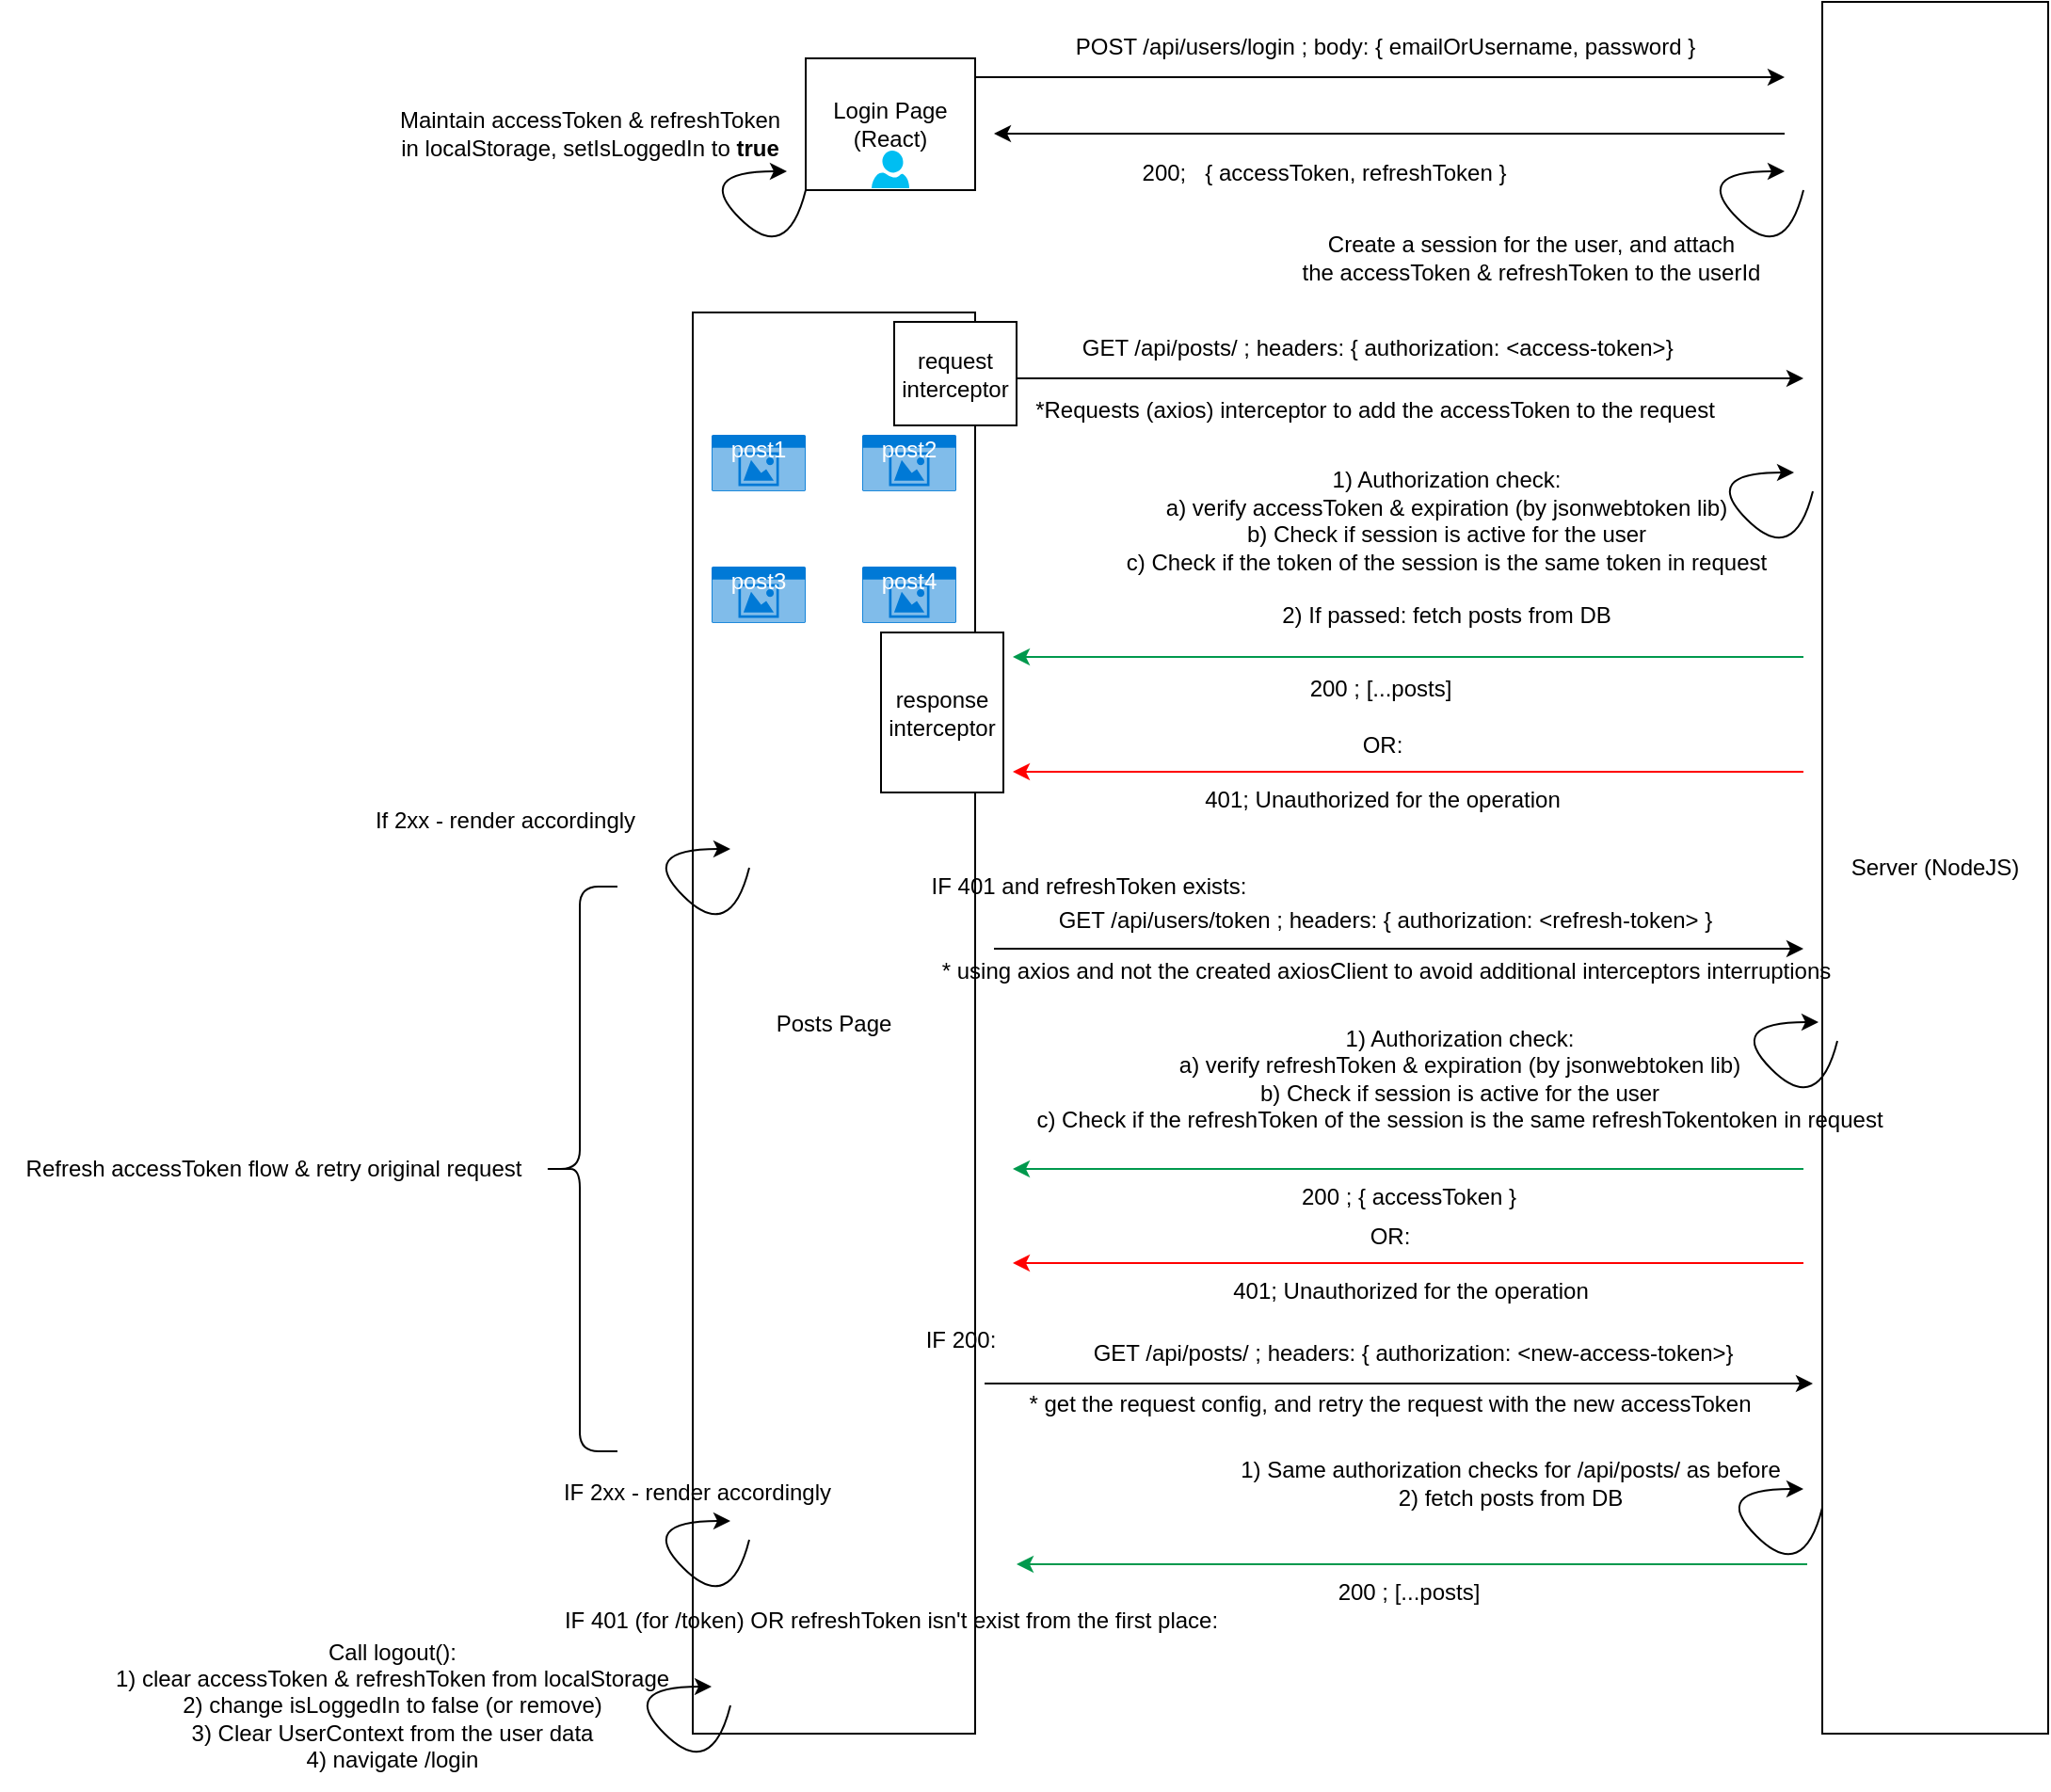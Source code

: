 <mxfile version="25.0.1">
  <diagram name="Page-1" id="VJIYKCG4yKYRIgBNnobJ">
    <mxGraphModel dx="2156" dy="743" grid="1" gridSize="10" guides="1" tooltips="1" connect="1" arrows="1" fold="1" page="1" pageScale="1" pageWidth="850" pageHeight="1100" math="0" shadow="0">
      <root>
        <mxCell id="0" />
        <mxCell id="1" parent="0" />
        <mxCell id="m2Ox1YH5aae0PAB40wfN-1" value="Login Page (React)" style="rounded=0;whiteSpace=wrap;html=1;" vertex="1" parent="1">
          <mxGeometry x="120" y="110" width="90" height="70" as="geometry" />
        </mxCell>
        <mxCell id="m2Ox1YH5aae0PAB40wfN-2" value="" style="verticalLabelPosition=bottom;html=1;verticalAlign=top;align=center;strokeColor=none;fillColor=#00BEF2;shape=mxgraph.azure.user;" vertex="1" parent="1">
          <mxGeometry x="155" y="159" width="20" height="20" as="geometry" />
        </mxCell>
        <mxCell id="m2Ox1YH5aae0PAB40wfN-3" value="" style="endArrow=classic;html=1;rounded=0;" edge="1" parent="1">
          <mxGeometry width="50" height="50" relative="1" as="geometry">
            <mxPoint x="210" y="120" as="sourcePoint" />
            <mxPoint x="640" y="120" as="targetPoint" />
          </mxGeometry>
        </mxCell>
        <mxCell id="m2Ox1YH5aae0PAB40wfN-4" value="POST /api/users/login ; body: { emailOrUsername, password }" style="text;html=1;align=center;verticalAlign=middle;whiteSpace=wrap;rounded=0;" vertex="1" parent="1">
          <mxGeometry x="258" y="89" width="340" height="30" as="geometry" />
        </mxCell>
        <mxCell id="m2Ox1YH5aae0PAB40wfN-7" value="Server (NodeJS)" style="rounded=0;whiteSpace=wrap;html=1;" vertex="1" parent="1">
          <mxGeometry x="660" y="80" width="120" height="920" as="geometry" />
        </mxCell>
        <mxCell id="m2Ox1YH5aae0PAB40wfN-8" value="" style="endArrow=classic;html=1;rounded=0;" edge="1" parent="1">
          <mxGeometry width="50" height="50" relative="1" as="geometry">
            <mxPoint x="640" y="150" as="sourcePoint" />
            <mxPoint x="220" y="150" as="targetPoint" />
          </mxGeometry>
        </mxCell>
        <mxCell id="m2Ox1YH5aae0PAB40wfN-9" value="200;&amp;nbsp; &amp;nbsp;{ accessToken, refreshToken }" style="text;html=1;align=center;verticalAlign=middle;resizable=0;points=[];autosize=1;strokeColor=none;fillColor=none;" vertex="1" parent="1">
          <mxGeometry x="285" y="156" width="220" height="30" as="geometry" />
        </mxCell>
        <mxCell id="m2Ox1YH5aae0PAB40wfN-10" value="" style="curved=1;endArrow=classic;html=1;rounded=0;" edge="1" parent="1">
          <mxGeometry width="50" height="50" relative="1" as="geometry">
            <mxPoint x="120" y="180" as="sourcePoint" />
            <mxPoint x="110" y="170" as="targetPoint" />
            <Array as="points">
              <mxPoint x="110" y="220" />
              <mxPoint x="60" y="170" />
            </Array>
          </mxGeometry>
        </mxCell>
        <mxCell id="m2Ox1YH5aae0PAB40wfN-11" value="Maintain accessToken &amp;amp; refreshToken&lt;div&gt;in localStorage, setIsLoggedIn to &lt;b&gt;true&lt;/b&gt;&lt;/div&gt;" style="text;html=1;align=center;verticalAlign=middle;resizable=0;points=[];autosize=1;strokeColor=none;fillColor=none;" vertex="1" parent="1">
          <mxGeometry x="-110" y="130" width="230" height="40" as="geometry" />
        </mxCell>
        <mxCell id="m2Ox1YH5aae0PAB40wfN-12" value="" style="curved=1;endArrow=classic;html=1;rounded=0;" edge="1" parent="1">
          <mxGeometry width="50" height="50" relative="1" as="geometry">
            <mxPoint x="650" y="180" as="sourcePoint" />
            <mxPoint x="640" y="170" as="targetPoint" />
            <Array as="points">
              <mxPoint x="640" y="220" />
              <mxPoint x="590" y="170" />
            </Array>
          </mxGeometry>
        </mxCell>
        <mxCell id="m2Ox1YH5aae0PAB40wfN-13" value="Create a session for the user, and attach&lt;div&gt;the accessToken &amp;amp; refreshToken to the userId&lt;/div&gt;" style="text;html=1;align=center;verticalAlign=middle;resizable=0;points=[];autosize=1;strokeColor=none;fillColor=none;" vertex="1" parent="1">
          <mxGeometry x="370" y="196" width="270" height="40" as="geometry" />
        </mxCell>
        <mxCell id="m2Ox1YH5aae0PAB40wfN-15" value="Posts Page" style="rounded=0;whiteSpace=wrap;html=1;" vertex="1" parent="1">
          <mxGeometry x="60" y="245" width="150" height="755" as="geometry" />
        </mxCell>
        <mxCell id="m2Ox1YH5aae0PAB40wfN-17" value="post1" style="html=1;whiteSpace=wrap;strokeColor=none;fillColor=#0079D6;labelPosition=center;verticalLabelPosition=middle;verticalAlign=top;align=center;fontSize=12;outlineConnect=0;spacingTop=-6;fontColor=#FFFFFF;sketch=0;shape=mxgraph.sitemap.photo;" vertex="1" parent="1">
          <mxGeometry x="70" y="310" width="50" height="30" as="geometry" />
        </mxCell>
        <mxCell id="m2Ox1YH5aae0PAB40wfN-18" value="post2" style="html=1;whiteSpace=wrap;strokeColor=none;fillColor=#0079D6;labelPosition=center;verticalLabelPosition=middle;verticalAlign=top;align=center;fontSize=12;outlineConnect=0;spacingTop=-6;fontColor=#FFFFFF;sketch=0;shape=mxgraph.sitemap.photo;" vertex="1" parent="1">
          <mxGeometry x="150" y="310" width="50" height="30" as="geometry" />
        </mxCell>
        <mxCell id="m2Ox1YH5aae0PAB40wfN-19" value="" style="endArrow=classic;html=1;rounded=0;" edge="1" parent="1">
          <mxGeometry width="50" height="50" relative="1" as="geometry">
            <mxPoint x="210" y="280" as="sourcePoint" />
            <mxPoint x="650" y="280" as="targetPoint" />
          </mxGeometry>
        </mxCell>
        <mxCell id="m2Ox1YH5aae0PAB40wfN-20" value="GET /api/posts/ ; headers: { authorization: &amp;lt;access-token&amp;gt;}&amp;nbsp;" style="text;html=1;align=center;verticalAlign=middle;resizable=0;points=[];autosize=1;strokeColor=none;fillColor=none;" vertex="1" parent="1">
          <mxGeometry x="255" y="249" width="340" height="30" as="geometry" />
        </mxCell>
        <mxCell id="m2Ox1YH5aae0PAB40wfN-21" value="*Requests (axios) interceptor to add the accessToken to the request" style="text;html=1;align=center;verticalAlign=middle;resizable=0;points=[];autosize=1;strokeColor=none;fillColor=none;" vertex="1" parent="1">
          <mxGeometry x="232" y="281.5" width="380" height="30" as="geometry" />
        </mxCell>
        <mxCell id="m2Ox1YH5aae0PAB40wfN-22" value="" style="curved=1;endArrow=classic;html=1;rounded=0;" edge="1" parent="1">
          <mxGeometry width="50" height="50" relative="1" as="geometry">
            <mxPoint x="655" y="340" as="sourcePoint" />
            <mxPoint x="645" y="330" as="targetPoint" />
            <Array as="points">
              <mxPoint x="645" y="380" />
              <mxPoint x="595" y="330" />
            </Array>
          </mxGeometry>
        </mxCell>
        <mxCell id="m2Ox1YH5aae0PAB40wfN-23" value="1) Authorization check:&lt;div&gt;a) verify accessToken &amp;amp; expiration (by jsonwebtoken lib)&lt;/div&gt;&lt;div&gt;b) Check if session is active for the user&lt;/div&gt;&lt;div&gt;c) Check if the token of the session is the same token in request&lt;/div&gt;&lt;div&gt;&lt;br&gt;&lt;/div&gt;&lt;div&gt;2) If passed: fetch posts from DB&lt;/div&gt;" style="text;html=1;align=center;verticalAlign=middle;resizable=0;points=[];autosize=1;strokeColor=none;fillColor=none;" vertex="1" parent="1">
          <mxGeometry x="280" y="320" width="360" height="100" as="geometry" />
        </mxCell>
        <mxCell id="m2Ox1YH5aae0PAB40wfN-24" value="" style="endArrow=classic;html=1;rounded=0;strokeColor=#00994D;" edge="1" parent="1">
          <mxGeometry width="50" height="50" relative="1" as="geometry">
            <mxPoint x="650" y="428" as="sourcePoint" />
            <mxPoint x="230" y="428" as="targetPoint" />
          </mxGeometry>
        </mxCell>
        <mxCell id="m2Ox1YH5aae0PAB40wfN-25" value="200 ; [...posts]" style="text;html=1;align=center;verticalAlign=middle;resizable=0;points=[];autosize=1;strokeColor=none;fillColor=none;" vertex="1" parent="1">
          <mxGeometry x="375" y="430" width="100" height="30" as="geometry" />
        </mxCell>
        <mxCell id="m2Ox1YH5aae0PAB40wfN-26" value="" style="endArrow=classic;html=1;rounded=0;strokeColor=#FF0000;" edge="1" parent="1">
          <mxGeometry width="50" height="50" relative="1" as="geometry">
            <mxPoint x="650" y="489" as="sourcePoint" />
            <mxPoint x="230" y="489" as="targetPoint" />
          </mxGeometry>
        </mxCell>
        <mxCell id="m2Ox1YH5aae0PAB40wfN-27" value="401; Unauthorized for the operation" style="text;html=1;align=center;verticalAlign=middle;resizable=0;points=[];autosize=1;strokeColor=none;fillColor=none;" vertex="1" parent="1">
          <mxGeometry x="321" y="489" width="210" height="30" as="geometry" />
        </mxCell>
        <mxCell id="m2Ox1YH5aae0PAB40wfN-28" value="OR:" style="text;html=1;align=center;verticalAlign=middle;resizable=0;points=[];autosize=1;strokeColor=none;fillColor=none;" vertex="1" parent="1">
          <mxGeometry x="406" y="460" width="40" height="30" as="geometry" />
        </mxCell>
        <mxCell id="m2Ox1YH5aae0PAB40wfN-30" value="post3" style="html=1;whiteSpace=wrap;strokeColor=none;fillColor=#0079D6;labelPosition=center;verticalLabelPosition=middle;verticalAlign=top;align=center;fontSize=12;outlineConnect=0;spacingTop=-6;fontColor=#FFFFFF;sketch=0;shape=mxgraph.sitemap.photo;" vertex="1" parent="1">
          <mxGeometry x="70" y="380" width="50" height="30" as="geometry" />
        </mxCell>
        <mxCell id="m2Ox1YH5aae0PAB40wfN-31" value="post4" style="html=1;whiteSpace=wrap;strokeColor=none;fillColor=#0079D6;labelPosition=center;verticalLabelPosition=middle;verticalAlign=top;align=center;fontSize=12;outlineConnect=0;spacingTop=-6;fontColor=#FFFFFF;sketch=0;shape=mxgraph.sitemap.photo;" vertex="1" parent="1">
          <mxGeometry x="150" y="380" width="50" height="30" as="geometry" />
        </mxCell>
        <mxCell id="m2Ox1YH5aae0PAB40wfN-32" value="" style="curved=1;endArrow=classic;html=1;rounded=0;" edge="1" parent="1">
          <mxGeometry width="50" height="50" relative="1" as="geometry">
            <mxPoint x="90" y="540" as="sourcePoint" />
            <mxPoint x="80" y="530" as="targetPoint" />
            <Array as="points">
              <mxPoint x="80" y="580" />
              <mxPoint x="30" y="530" />
            </Array>
          </mxGeometry>
        </mxCell>
        <mxCell id="m2Ox1YH5aae0PAB40wfN-33" value="If 2xx - render accordingly" style="text;html=1;align=center;verticalAlign=middle;resizable=0;points=[];autosize=1;strokeColor=none;fillColor=none;" vertex="1" parent="1">
          <mxGeometry x="-120" y="500" width="160" height="30" as="geometry" />
        </mxCell>
        <mxCell id="m2Ox1YH5aae0PAB40wfN-34" value="IF 401 and&lt;span style=&quot;background-color: initial;&quot;&gt;&amp;nbsp;refreshToken exists:&lt;/span&gt;" style="text;html=1;align=center;verticalAlign=middle;resizable=0;points=[];autosize=1;strokeColor=none;fillColor=none;" vertex="1" parent="1">
          <mxGeometry x="175" y="535" width="190" height="30" as="geometry" />
        </mxCell>
        <mxCell id="m2Ox1YH5aae0PAB40wfN-35" value="" style="endArrow=classic;html=1;rounded=0;" edge="1" parent="1">
          <mxGeometry width="50" height="50" relative="1" as="geometry">
            <mxPoint x="220" y="583" as="sourcePoint" />
            <mxPoint x="650" y="583" as="targetPoint" />
          </mxGeometry>
        </mxCell>
        <mxCell id="m2Ox1YH5aae0PAB40wfN-40" value="GET /api/users/token ; headers: { authorization: &amp;lt;refresh-token&amp;gt; }" style="text;html=1;align=center;verticalAlign=middle;whiteSpace=wrap;rounded=0;" vertex="1" parent="1">
          <mxGeometry x="244" y="553" width="368" height="30" as="geometry" />
        </mxCell>
        <mxCell id="m2Ox1YH5aae0PAB40wfN-41" value="* using axios and not the created axiosClient to avoid additional interceptors interruptions" style="text;html=1;align=center;verticalAlign=middle;resizable=0;points=[];autosize=1;strokeColor=none;fillColor=none;" vertex="1" parent="1">
          <mxGeometry x="178" y="580" width="500" height="30" as="geometry" />
        </mxCell>
        <mxCell id="m2Ox1YH5aae0PAB40wfN-42" value="" style="curved=1;endArrow=classic;html=1;rounded=0;" edge="1" parent="1">
          <mxGeometry width="50" height="50" relative="1" as="geometry">
            <mxPoint x="668" y="632" as="sourcePoint" />
            <mxPoint x="658" y="622" as="targetPoint" />
            <Array as="points">
              <mxPoint x="658" y="672" />
              <mxPoint x="608" y="622" />
            </Array>
          </mxGeometry>
        </mxCell>
        <mxCell id="m2Ox1YH5aae0PAB40wfN-43" value="1) Authorization check:&lt;div&gt;a) verify refreshToken &amp;amp; expiration (by jsonwebtoken lib)&lt;/div&gt;&lt;div&gt;b) Check if session is active for the user&lt;/div&gt;&lt;div&gt;c) Check if the refreshToken of the session is the same refreshTokentoken in request&lt;/div&gt;" style="text;html=1;align=center;verticalAlign=middle;resizable=0;points=[];autosize=1;strokeColor=none;fillColor=none;" vertex="1" parent="1">
          <mxGeometry x="232" y="617" width="470" height="70" as="geometry" />
        </mxCell>
        <mxCell id="m2Ox1YH5aae0PAB40wfN-45" value="" style="endArrow=classic;html=1;rounded=0;strokeColor=#00994D;" edge="1" parent="1">
          <mxGeometry width="50" height="50" relative="1" as="geometry">
            <mxPoint x="650" y="700" as="sourcePoint" />
            <mxPoint x="230" y="700" as="targetPoint" />
          </mxGeometry>
        </mxCell>
        <mxCell id="m2Ox1YH5aae0PAB40wfN-46" value="200 ; { accessToken }" style="text;html=1;align=center;verticalAlign=middle;resizable=0;points=[];autosize=1;strokeColor=none;fillColor=none;" vertex="1" parent="1">
          <mxGeometry x="370" y="700" width="140" height="30" as="geometry" />
        </mxCell>
        <mxCell id="m2Ox1YH5aae0PAB40wfN-47" value="" style="endArrow=classic;html=1;rounded=0;strokeColor=#FF0000;" edge="1" parent="1">
          <mxGeometry width="50" height="50" relative="1" as="geometry">
            <mxPoint x="650" y="750" as="sourcePoint" />
            <mxPoint x="230" y="750" as="targetPoint" />
          </mxGeometry>
        </mxCell>
        <mxCell id="m2Ox1YH5aae0PAB40wfN-48" value="OR:" style="text;html=1;align=center;verticalAlign=middle;resizable=0;points=[];autosize=1;strokeColor=none;fillColor=none;" vertex="1" parent="1">
          <mxGeometry x="410" y="721" width="40" height="30" as="geometry" />
        </mxCell>
        <mxCell id="m2Ox1YH5aae0PAB40wfN-49" value="401; Unauthorized for the operation" style="text;html=1;align=center;verticalAlign=middle;resizable=0;points=[];autosize=1;strokeColor=none;fillColor=none;" vertex="1" parent="1">
          <mxGeometry x="336" y="750" width="210" height="30" as="geometry" />
        </mxCell>
        <mxCell id="m2Ox1YH5aae0PAB40wfN-50" value="IF 200:" style="text;html=1;align=center;verticalAlign=middle;resizable=0;points=[];autosize=1;strokeColor=none;fillColor=none;" vertex="1" parent="1">
          <mxGeometry x="172" y="776" width="60" height="30" as="geometry" />
        </mxCell>
        <mxCell id="m2Ox1YH5aae0PAB40wfN-51" value="" style="endArrow=classic;html=1;rounded=0;" edge="1" parent="1">
          <mxGeometry width="50" height="50" relative="1" as="geometry">
            <mxPoint x="215" y="814" as="sourcePoint" />
            <mxPoint x="655" y="814" as="targetPoint" />
          </mxGeometry>
        </mxCell>
        <mxCell id="m2Ox1YH5aae0PAB40wfN-52" value="GET /api/posts/ ; headers: { authorization: &amp;lt;new-access-token&amp;gt;}&amp;nbsp;" style="text;html=1;align=center;verticalAlign=middle;resizable=0;points=[];autosize=1;strokeColor=none;fillColor=none;" vertex="1" parent="1">
          <mxGeometry x="259" y="783" width="370" height="30" as="geometry" />
        </mxCell>
        <mxCell id="m2Ox1YH5aae0PAB40wfN-54" value="* get the request config, and retry the request with the new accessToken" style="text;html=1;align=center;verticalAlign=middle;resizable=0;points=[];autosize=1;strokeColor=none;fillColor=none;" vertex="1" parent="1">
          <mxGeometry x="225" y="810" width="410" height="30" as="geometry" />
        </mxCell>
        <mxCell id="m2Ox1YH5aae0PAB40wfN-55" value="" style="curved=1;endArrow=classic;html=1;rounded=0;" edge="1" parent="1">
          <mxGeometry width="50" height="50" relative="1" as="geometry">
            <mxPoint x="660" y="880" as="sourcePoint" />
            <mxPoint x="650" y="870" as="targetPoint" />
            <Array as="points">
              <mxPoint x="650" y="920" />
              <mxPoint x="600" y="870" />
            </Array>
          </mxGeometry>
        </mxCell>
        <mxCell id="m2Ox1YH5aae0PAB40wfN-56" value="1) Same authorization checks for /api/posts/ as befor&lt;span style=&quot;background-color: initial;&quot;&gt;e&lt;/span&gt;&lt;div&gt;&lt;div&gt;&lt;span style=&quot;background-color: initial;&quot;&gt;2) fetch posts from DB&lt;/span&gt;&lt;/div&gt;&lt;/div&gt;" style="text;html=1;align=center;verticalAlign=middle;resizable=0;points=[];autosize=1;strokeColor=none;fillColor=none;" vertex="1" parent="1">
          <mxGeometry x="339" y="847" width="310" height="40" as="geometry" />
        </mxCell>
        <mxCell id="m2Ox1YH5aae0PAB40wfN-57" value="" style="endArrow=classic;html=1;rounded=0;strokeColor=#00994D;" edge="1" parent="1">
          <mxGeometry width="50" height="50" relative="1" as="geometry">
            <mxPoint x="652" y="910" as="sourcePoint" />
            <mxPoint x="232" y="910" as="targetPoint" />
          </mxGeometry>
        </mxCell>
        <mxCell id="m2Ox1YH5aae0PAB40wfN-58" value="200 ; [...posts]" style="text;html=1;align=center;verticalAlign=middle;resizable=0;points=[];autosize=1;strokeColor=none;fillColor=none;" vertex="1" parent="1">
          <mxGeometry x="390" y="910" width="100" height="30" as="geometry" />
        </mxCell>
        <mxCell id="m2Ox1YH5aae0PAB40wfN-59" value="" style="curved=1;endArrow=classic;html=1;rounded=0;" edge="1" parent="1">
          <mxGeometry width="50" height="50" relative="1" as="geometry">
            <mxPoint x="90" y="897" as="sourcePoint" />
            <mxPoint x="80" y="887" as="targetPoint" />
            <Array as="points">
              <mxPoint x="80" y="937" />
              <mxPoint x="30" y="887" />
            </Array>
          </mxGeometry>
        </mxCell>
        <mxCell id="m2Ox1YH5aae0PAB40wfN-60" value="IF 2xx - render accordingly" style="text;html=1;align=center;verticalAlign=middle;resizable=0;points=[];autosize=1;strokeColor=none;fillColor=none;" vertex="1" parent="1">
          <mxGeometry x="-23" y="857" width="170" height="30" as="geometry" />
        </mxCell>
        <mxCell id="m2Ox1YH5aae0PAB40wfN-61" value="IF 401 (for /token) OR refreshToken isn&#39;t exist from the first place:" style="text;html=1;align=center;verticalAlign=middle;resizable=0;points=[];autosize=1;strokeColor=none;fillColor=none;" vertex="1" parent="1">
          <mxGeometry x="-20" y="925" width="370" height="30" as="geometry" />
        </mxCell>
        <mxCell id="m2Ox1YH5aae0PAB40wfN-63" value="Call logout():&lt;br&gt;1) clear accessToken &amp;amp; refreshToken from localStorage&lt;br&gt;2) change isLoggedIn to false (or remove)&lt;br&gt;3) Clear UserContext from the user data&lt;div&gt;4) navigate /login&lt;/div&gt;" style="text;html=1;align=center;verticalAlign=middle;resizable=0;points=[];autosize=1;strokeColor=none;fillColor=none;" vertex="1" parent="1">
          <mxGeometry x="-260" y="940" width="320" height="90" as="geometry" />
        </mxCell>
        <mxCell id="m2Ox1YH5aae0PAB40wfN-64" value="" style="shape=curlyBracket;whiteSpace=wrap;html=1;rounded=1;labelPosition=left;verticalLabelPosition=middle;align=right;verticalAlign=middle;" vertex="1" parent="1">
          <mxGeometry x="-20" y="550" width="40" height="300" as="geometry" />
        </mxCell>
        <mxCell id="m2Ox1YH5aae0PAB40wfN-65" value="Refresh accessToken flow &amp;amp; retry original request" style="text;html=1;align=center;verticalAlign=middle;resizable=0;points=[];autosize=1;strokeColor=none;fillColor=none;" vertex="1" parent="1">
          <mxGeometry x="-308" y="685" width="290" height="30" as="geometry" />
        </mxCell>
        <mxCell id="m2Ox1YH5aae0PAB40wfN-66" value="" style="curved=1;endArrow=classic;html=1;rounded=0;" edge="1" parent="1">
          <mxGeometry width="50" height="50" relative="1" as="geometry">
            <mxPoint x="80" y="985" as="sourcePoint" />
            <mxPoint x="70" y="975" as="targetPoint" />
            <Array as="points">
              <mxPoint x="70" y="1025" />
              <mxPoint x="20" y="975" />
            </Array>
          </mxGeometry>
        </mxCell>
        <mxCell id="m2Ox1YH5aae0PAB40wfN-67" value="response interceptor" style="rounded=0;whiteSpace=wrap;html=1;" vertex="1" parent="1">
          <mxGeometry x="160" y="415" width="65" height="85" as="geometry" />
        </mxCell>
        <mxCell id="m2Ox1YH5aae0PAB40wfN-68" value="request interceptor" style="rounded=0;whiteSpace=wrap;html=1;" vertex="1" parent="1">
          <mxGeometry x="167" y="250" width="65" height="55" as="geometry" />
        </mxCell>
      </root>
    </mxGraphModel>
  </diagram>
</mxfile>
